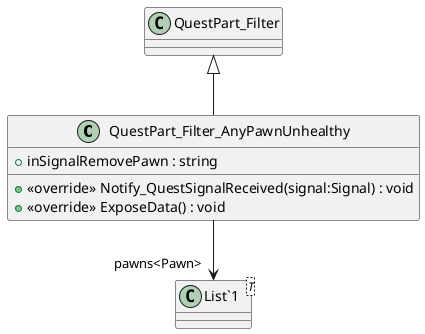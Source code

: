 @startuml
class QuestPart_Filter_AnyPawnUnhealthy {
    + inSignalRemovePawn : string
    + <<override>> Notify_QuestSignalReceived(signal:Signal) : void
    + <<override>> ExposeData() : void
}
class "List`1"<T> {
}
QuestPart_Filter <|-- QuestPart_Filter_AnyPawnUnhealthy
QuestPart_Filter_AnyPawnUnhealthy --> "pawns<Pawn>" "List`1"
@enduml
